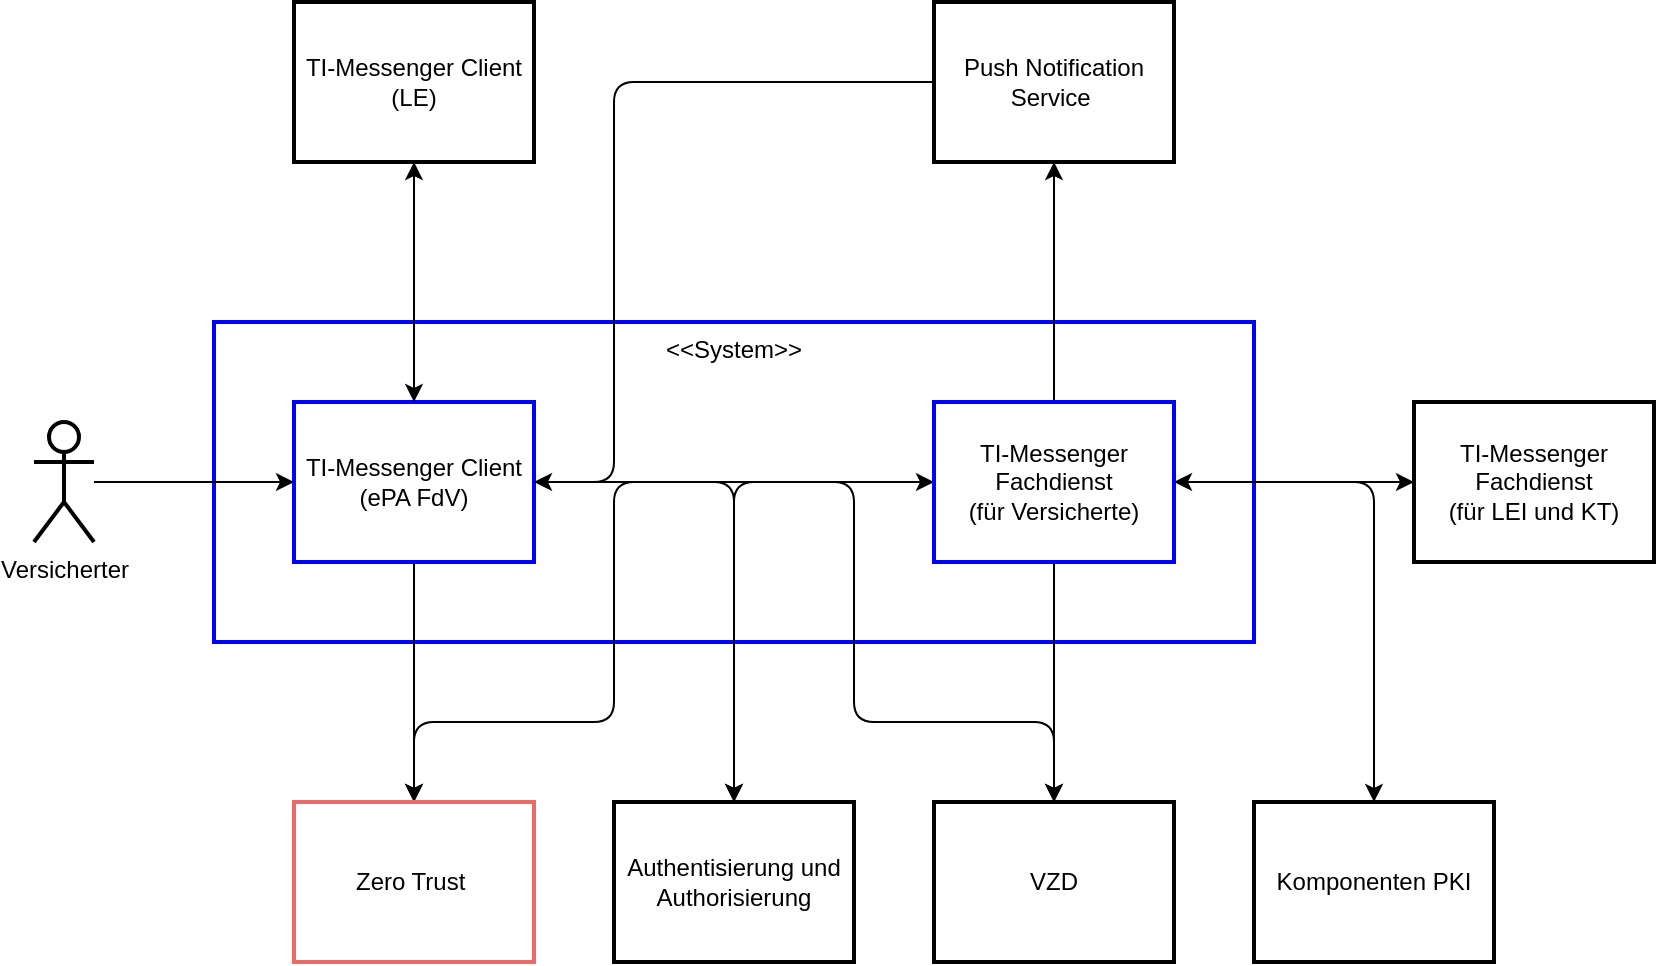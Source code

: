 <mxfile version="22.0.4" type="device">
  <diagram name="Seite-1" id="gc1YbI-Wx7_Q_iwZn_eA">
    <mxGraphModel dx="1434" dy="1585" grid="1" gridSize="10" guides="1" tooltips="1" connect="1" arrows="1" fold="1" page="1" pageScale="1" pageWidth="1169" pageHeight="827" math="0" shadow="0">
      <root>
        <mxCell id="0" />
        <mxCell id="1" parent="0" />
        <mxCell id="ejHJoWQ4-AMJ1VvW92XO-1" value="&amp;lt;&amp;lt;System&amp;gt;&amp;gt;" style="rounded=0;whiteSpace=wrap;html=1;verticalAlign=top;strokeColor=#0000FF;strokeWidth=2;" vertex="1" parent="1">
          <mxGeometry x="120" y="120" width="520" height="160" as="geometry" />
        </mxCell>
        <mxCell id="ejHJoWQ4-AMJ1VvW92XO-7" style="edgeStyle=orthogonalEdgeStyle;rounded=0;orthogonalLoop=1;jettySize=auto;html=1;entryX=0;entryY=0.5;entryDx=0;entryDy=0;" edge="1" parent="1" source="yt_74iejyjVCjCeiJqDR-1" target="yt_74iejyjVCjCeiJqDR-2">
          <mxGeometry relative="1" as="geometry" />
        </mxCell>
        <mxCell id="ejHJoWQ4-AMJ1VvW92XO-9" style="edgeStyle=orthogonalEdgeStyle;rounded=0;orthogonalLoop=1;jettySize=auto;html=1;entryX=0.5;entryY=0;entryDx=0;entryDy=0;" edge="1" parent="1" source="yt_74iejyjVCjCeiJqDR-1" target="yt_74iejyjVCjCeiJqDR-5">
          <mxGeometry relative="1" as="geometry" />
        </mxCell>
        <mxCell id="ejHJoWQ4-AMJ1VvW92XO-10" style="edgeStyle=orthogonalEdgeStyle;rounded=1;orthogonalLoop=1;jettySize=auto;html=1;entryX=0.5;entryY=0;entryDx=0;entryDy=0;" edge="1" parent="1" source="yt_74iejyjVCjCeiJqDR-1" target="ejHJoWQ4-AMJ1VvW92XO-3">
          <mxGeometry relative="1" as="geometry">
            <Array as="points">
              <mxPoint x="440" y="200" />
              <mxPoint x="440" y="320" />
              <mxPoint x="540" y="320" />
            </Array>
          </mxGeometry>
        </mxCell>
        <mxCell id="ejHJoWQ4-AMJ1VvW92XO-11" style="edgeStyle=orthogonalEdgeStyle;rounded=1;orthogonalLoop=1;jettySize=auto;html=1;entryX=0.5;entryY=0;entryDx=0;entryDy=0;" edge="1" parent="1" source="yt_74iejyjVCjCeiJqDR-1" target="ejHJoWQ4-AMJ1VvW92XO-2">
          <mxGeometry relative="1" as="geometry" />
        </mxCell>
        <mxCell id="yt_74iejyjVCjCeiJqDR-1" value="TI-Messenger Client&lt;br&gt;(ePA FdV)" style="rounded=0;whiteSpace=wrap;html=1;strokeColor=#0000FF;strokeWidth=2;" parent="1" vertex="1">
          <mxGeometry x="160" y="160" width="120" height="80" as="geometry" />
        </mxCell>
        <mxCell id="ejHJoWQ4-AMJ1VvW92XO-8" style="edgeStyle=orthogonalEdgeStyle;rounded=0;orthogonalLoop=1;jettySize=auto;html=1;entryX=0;entryY=0.5;entryDx=0;entryDy=0;startArrow=classic;startFill=1;" edge="1" parent="1" source="yt_74iejyjVCjCeiJqDR-2" target="ejHJoWQ4-AMJ1VvW92XO-6">
          <mxGeometry relative="1" as="geometry" />
        </mxCell>
        <mxCell id="ejHJoWQ4-AMJ1VvW92XO-12" style="edgeStyle=orthogonalEdgeStyle;rounded=1;orthogonalLoop=1;jettySize=auto;html=1;entryX=0.5;entryY=0;entryDx=0;entryDy=0;" edge="1" parent="1" source="yt_74iejyjVCjCeiJqDR-2" target="ejHJoWQ4-AMJ1VvW92XO-4">
          <mxGeometry relative="1" as="geometry" />
        </mxCell>
        <mxCell id="ejHJoWQ4-AMJ1VvW92XO-14" style="edgeStyle=orthogonalEdgeStyle;rounded=0;orthogonalLoop=1;jettySize=auto;html=1;entryX=0.5;entryY=0;entryDx=0;entryDy=0;" edge="1" parent="1" source="yt_74iejyjVCjCeiJqDR-2" target="ejHJoWQ4-AMJ1VvW92XO-3">
          <mxGeometry relative="1" as="geometry" />
        </mxCell>
        <mxCell id="ejHJoWQ4-AMJ1VvW92XO-15" style="edgeStyle=orthogonalEdgeStyle;rounded=1;orthogonalLoop=1;jettySize=auto;html=1;entryX=0.5;entryY=0;entryDx=0;entryDy=0;" edge="1" parent="1" source="yt_74iejyjVCjCeiJqDR-2" target="ejHJoWQ4-AMJ1VvW92XO-2">
          <mxGeometry relative="1" as="geometry" />
        </mxCell>
        <mxCell id="ejHJoWQ4-AMJ1VvW92XO-17" style="edgeStyle=orthogonalEdgeStyle;rounded=0;orthogonalLoop=1;jettySize=auto;html=1;entryX=0.5;entryY=1;entryDx=0;entryDy=0;" edge="1" parent="1" source="yt_74iejyjVCjCeiJqDR-2" target="ejHJoWQ4-AMJ1VvW92XO-16">
          <mxGeometry relative="1" as="geometry" />
        </mxCell>
        <mxCell id="ejHJoWQ4-AMJ1VvW92XO-21" style="edgeStyle=orthogonalEdgeStyle;rounded=1;orthogonalLoop=1;jettySize=auto;html=1;entryX=0.5;entryY=0;entryDx=0;entryDy=0;" edge="1" parent="1" source="yt_74iejyjVCjCeiJqDR-2" target="yt_74iejyjVCjCeiJqDR-5">
          <mxGeometry relative="1" as="geometry">
            <Array as="points">
              <mxPoint x="320" y="200" />
              <mxPoint x="320" y="320" />
              <mxPoint x="220" y="320" />
            </Array>
          </mxGeometry>
        </mxCell>
        <mxCell id="yt_74iejyjVCjCeiJqDR-2" value="TI-Messenger Fachdienst&lt;br&gt;(für Versicherte)" style="rounded=0;whiteSpace=wrap;html=1;strokeColor=#0000FF;strokeWidth=2;" parent="1" vertex="1">
          <mxGeometry x="480" y="160" width="120" height="80" as="geometry" />
        </mxCell>
        <mxCell id="ejHJoWQ4-AMJ1VvW92XO-13" style="edgeStyle=orthogonalEdgeStyle;rounded=0;orthogonalLoop=1;jettySize=auto;html=1;" edge="1" parent="1" source="yt_74iejyjVCjCeiJqDR-3" target="yt_74iejyjVCjCeiJqDR-1">
          <mxGeometry relative="1" as="geometry" />
        </mxCell>
        <mxCell id="yt_74iejyjVCjCeiJqDR-3" value="Versicherter" style="shape=umlActor;verticalLabelPosition=bottom;verticalAlign=top;html=1;outlineConnect=0;strokeWidth=2;" parent="1" vertex="1">
          <mxGeometry x="30" y="170" width="30" height="60" as="geometry" />
        </mxCell>
        <mxCell id="yt_74iejyjVCjCeiJqDR-5" value="Zero Trust&amp;nbsp;" style="rounded=0;whiteSpace=wrap;html=1;strokeColor=#EA6B66;strokeWidth=2;" parent="1" vertex="1">
          <mxGeometry x="160" y="360" width="120" height="80" as="geometry" />
        </mxCell>
        <mxCell id="ejHJoWQ4-AMJ1VvW92XO-2" value="Authentisierung und Authorisierung" style="rounded=0;whiteSpace=wrap;html=1;strokeWidth=2;" vertex="1" parent="1">
          <mxGeometry x="320" y="360" width="120" height="80" as="geometry" />
        </mxCell>
        <mxCell id="ejHJoWQ4-AMJ1VvW92XO-3" value="VZD" style="rounded=0;whiteSpace=wrap;html=1;strokeWidth=2;" vertex="1" parent="1">
          <mxGeometry x="480" y="360" width="120" height="80" as="geometry" />
        </mxCell>
        <mxCell id="ejHJoWQ4-AMJ1VvW92XO-4" value="Komponenten PKI" style="rounded=0;whiteSpace=wrap;html=1;strokeWidth=2;" vertex="1" parent="1">
          <mxGeometry x="640" y="360" width="120" height="80" as="geometry" />
        </mxCell>
        <mxCell id="ejHJoWQ4-AMJ1VvW92XO-6" value="TI-Messenger Fachdienst&lt;br&gt;(für LEI und KT)" style="rounded=0;whiteSpace=wrap;html=1;verticalAlign=middle;strokeWidth=2;" vertex="1" parent="1">
          <mxGeometry x="720" y="160" width="120" height="80" as="geometry" />
        </mxCell>
        <mxCell id="ejHJoWQ4-AMJ1VvW92XO-18" style="edgeStyle=orthogonalEdgeStyle;rounded=1;orthogonalLoop=1;jettySize=auto;html=1;entryX=1;entryY=0.5;entryDx=0;entryDy=0;" edge="1" parent="1" source="ejHJoWQ4-AMJ1VvW92XO-16" target="yt_74iejyjVCjCeiJqDR-1">
          <mxGeometry relative="1" as="geometry">
            <Array as="points">
              <mxPoint x="320" />
              <mxPoint x="320" y="200" />
            </Array>
          </mxGeometry>
        </mxCell>
        <mxCell id="ejHJoWQ4-AMJ1VvW92XO-16" value="Push Notification Service&amp;nbsp;" style="rounded=0;whiteSpace=wrap;html=1;strokeWidth=2;" vertex="1" parent="1">
          <mxGeometry x="480" y="-40" width="120" height="80" as="geometry" />
        </mxCell>
        <mxCell id="ejHJoWQ4-AMJ1VvW92XO-20" style="edgeStyle=orthogonalEdgeStyle;rounded=0;orthogonalLoop=1;jettySize=auto;html=1;entryX=0.5;entryY=0;entryDx=0;entryDy=0;startArrow=classic;startFill=1;" edge="1" parent="1" source="ejHJoWQ4-AMJ1VvW92XO-19" target="yt_74iejyjVCjCeiJqDR-1">
          <mxGeometry relative="1" as="geometry" />
        </mxCell>
        <mxCell id="ejHJoWQ4-AMJ1VvW92XO-19" value="TI-Messenger Client&lt;br&gt;(LE)" style="rounded=0;whiteSpace=wrap;html=1;strokeColor=#000000;strokeWidth=2;" vertex="1" parent="1">
          <mxGeometry x="160" y="-40" width="120" height="80" as="geometry" />
        </mxCell>
      </root>
    </mxGraphModel>
  </diagram>
</mxfile>
